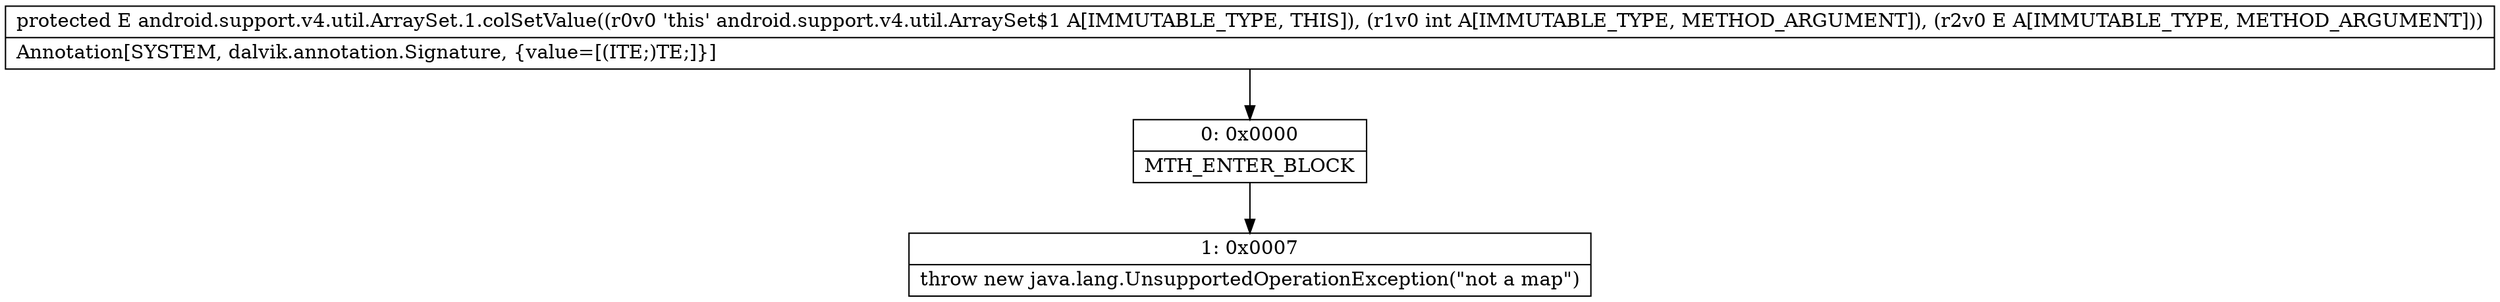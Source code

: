 digraph "CFG forandroid.support.v4.util.ArraySet.1.colSetValue(ILjava\/lang\/Object;)Ljava\/lang\/Object;" {
Node_0 [shape=record,label="{0\:\ 0x0000|MTH_ENTER_BLOCK\l}"];
Node_1 [shape=record,label="{1\:\ 0x0007|throw new java.lang.UnsupportedOperationException(\"not a map\")\l}"];
MethodNode[shape=record,label="{protected E android.support.v4.util.ArraySet.1.colSetValue((r0v0 'this' android.support.v4.util.ArraySet$1 A[IMMUTABLE_TYPE, THIS]), (r1v0 int A[IMMUTABLE_TYPE, METHOD_ARGUMENT]), (r2v0 E A[IMMUTABLE_TYPE, METHOD_ARGUMENT]))  | Annotation[SYSTEM, dalvik.annotation.Signature, \{value=[(ITE;)TE;]\}]\l}"];
MethodNode -> Node_0;
Node_0 -> Node_1;
}

